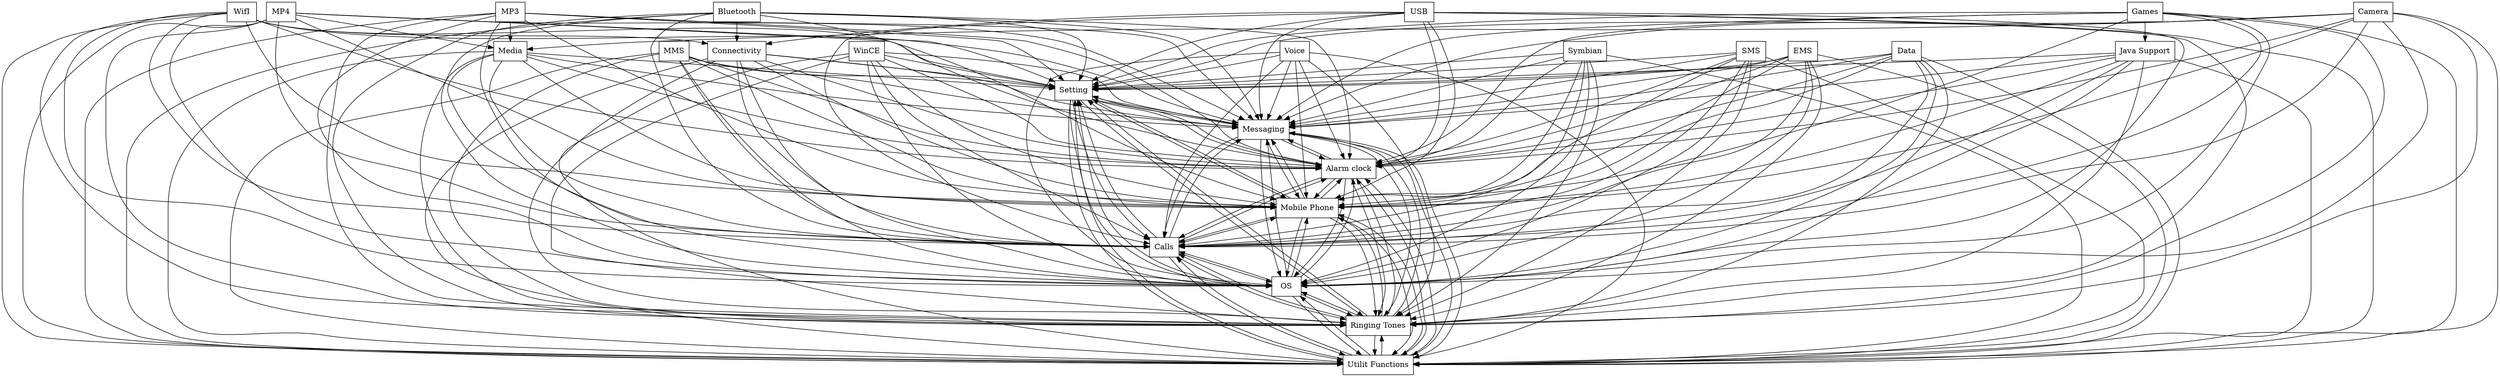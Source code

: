 digraph{
graph [rankdir=TB];
node [shape=box];
edge [arrowhead=normal];
0[label="Java Support",]
1[label="Bluetooth",]
2[label="Connectivity",]
3[label="Data",]
4[label="Symbian",]
5[label="MP4",]
6[label="MP3",]
7[label="Setting",]
8[label="MMS",]
9[label="WifI",]
10[label="Messaging",]
11[label="Media",]
12[label="Camera",]
13[label="Utilit Functions",]
14[label="Voice",]
15[label="EMS",]
16[label="Ringing Tones",]
17[label="OS",]
18[label="Calls",]
19[label="Mobile Phone",]
20[label="WinCE",]
21[label="Alarm clock",]
22[label="USB",]
23[label="Games",]
24[label="SMS",]
0->7[label="",]
0->10[label="",]
0->13[label="",]
0->16[label="",]
0->17[label="",]
0->18[label="",]
0->19[label="",]
0->21[label="",]
1->2[label="",]
1->7[label="",]
1->10[label="",]
1->13[label="",]
1->16[label="",]
1->17[label="",]
1->18[label="",]
1->19[label="",]
1->21[label="",]
2->7[label="",]
2->10[label="",]
2->13[label="",]
2->16[label="",]
2->17[label="",]
2->18[label="",]
2->19[label="",]
2->21[label="",]
3->7[label="",]
3->10[label="",]
3->13[label="",]
3->16[label="",]
3->17[label="",]
3->18[label="",]
3->19[label="",]
3->21[label="",]
4->7[label="",]
4->10[label="",]
4->13[label="",]
4->16[label="",]
4->17[label="",]
4->18[label="",]
4->19[label="",]
4->21[label="",]
5->7[label="",]
5->10[label="",]
5->11[label="",]
5->13[label="",]
5->16[label="",]
5->17[label="",]
5->18[label="",]
5->19[label="",]
5->21[label="",]
6->7[label="",]
6->10[label="",]
6->11[label="",]
6->13[label="",]
6->16[label="",]
6->17[label="",]
6->18[label="",]
6->19[label="",]
6->21[label="",]
7->10[label="",]
7->13[label="",]
7->16[label="",]
7->17[label="",]
7->18[label="",]
7->19[label="",]
7->21[label="",]
8->7[label="",]
8->10[label="",]
8->13[label="",]
8->16[label="",]
8->17[label="",]
8->18[label="",]
8->19[label="",]
8->21[label="",]
9->2[label="",]
9->7[label="",]
9->10[label="",]
9->13[label="",]
9->16[label="",]
9->17[label="",]
9->18[label="",]
9->19[label="",]
9->21[label="",]
10->7[label="",]
10->13[label="",]
10->16[label="",]
10->17[label="",]
10->18[label="",]
10->19[label="",]
10->21[label="",]
11->7[label="",]
11->10[label="",]
11->13[label="",]
11->16[label="",]
11->17[label="",]
11->18[label="",]
11->19[label="",]
11->21[label="",]
12->7[label="",]
12->10[label="",]
12->11[label="",]
12->13[label="",]
12->16[label="",]
12->17[label="",]
12->18[label="",]
12->19[label="",]
12->21[label="",]
13->7[label="",]
13->10[label="",]
13->16[label="",]
13->17[label="",]
13->18[label="",]
13->19[label="",]
13->21[label="",]
14->7[label="",]
14->10[label="",]
14->13[label="",]
14->16[label="",]
14->17[label="",]
14->18[label="",]
14->19[label="",]
14->21[label="",]
15->7[label="",]
15->10[label="",]
15->13[label="",]
15->16[label="",]
15->17[label="",]
15->18[label="",]
15->19[label="",]
15->21[label="",]
16->7[label="",]
16->10[label="",]
16->13[label="",]
16->17[label="",]
16->18[label="",]
16->19[label="",]
16->21[label="",]
17->7[label="",]
17->10[label="",]
17->13[label="",]
17->16[label="",]
17->18[label="",]
17->19[label="",]
17->21[label="",]
18->7[label="",]
18->10[label="",]
18->13[label="",]
18->16[label="",]
18->17[label="",]
18->19[label="",]
18->21[label="",]
19->7[label="",]
19->10[label="",]
19->13[label="",]
19->16[label="",]
19->17[label="",]
19->18[label="",]
19->21[label="",]
20->7[label="",]
20->10[label="",]
20->13[label="",]
20->16[label="",]
20->17[label="",]
20->18[label="",]
20->19[label="",]
20->21[label="",]
21->7[label="",]
21->10[label="",]
21->13[label="",]
21->16[label="",]
21->17[label="",]
21->18[label="",]
21->19[label="",]
22->2[label="",]
22->7[label="",]
22->10[label="",]
22->13[label="",]
22->16[label="",]
22->17[label="",]
22->18[label="",]
22->19[label="",]
22->21[label="",]
23->0[label="",]
23->7[label="",]
23->10[label="",]
23->13[label="",]
23->16[label="",]
23->17[label="",]
23->18[label="",]
23->19[label="",]
23->21[label="",]
24->7[label="",]
24->10[label="",]
24->13[label="",]
24->16[label="",]
24->17[label="",]
24->18[label="",]
24->19[label="",]
24->21[label="",]
}
